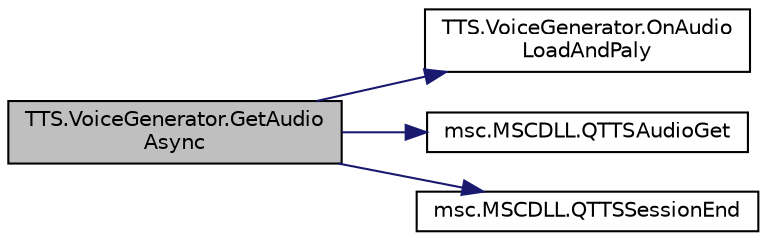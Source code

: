digraph "TTS.VoiceGenerator.GetAudioAsync"
{
 // INTERACTIVE_SVG=YES
 // LATEX_PDF_SIZE
  edge [fontname="Helvetica",fontsize="10",labelfontname="Helvetica",labelfontsize="10"];
  node [fontname="Helvetica",fontsize="10",shape=record];
  rankdir="LR";
  Node1 [label="TTS.VoiceGenerator.GetAudio\lAsync",height=0.2,width=0.4,color="black", fillcolor="grey75", style="filled", fontcolor="black",tooltip=" "];
  Node1 -> Node2 [color="midnightblue",fontsize="10",style="solid",fontname="Helvetica"];
  Node2 [label="TTS.VoiceGenerator.OnAudio\lLoadAndPaly",height=0.2,width=0.4,color="black", fillcolor="white", style="filled",URL="$class_t_t_s_1_1_voice_generator.html#a5115e727e80297900deb37320de59777",tooltip="UnityWebRequest 加载音频播放"];
  Node1 -> Node3 [color="midnightblue",fontsize="10",style="solid",fontname="Helvetica"];
  Node3 [label="msc.MSCDLL.QTTSAudioGet",height=0.2,width=0.4,color="black", fillcolor="white", style="filled",URL="$classmsc_1_1_m_s_c_d_l_l.html#ad8c7281a280e43c222964b1b2116800e",tooltip=" "];
  Node1 -> Node4 [color="midnightblue",fontsize="10",style="solid",fontname="Helvetica"];
  Node4 [label="msc.MSCDLL.QTTSSessionEnd",height=0.2,width=0.4,color="black", fillcolor="white", style="filled",URL="$classmsc_1_1_m_s_c_d_l_l.html#a9aa03b08e5fc36c3d827355177dcc471",tooltip=" "];
}
